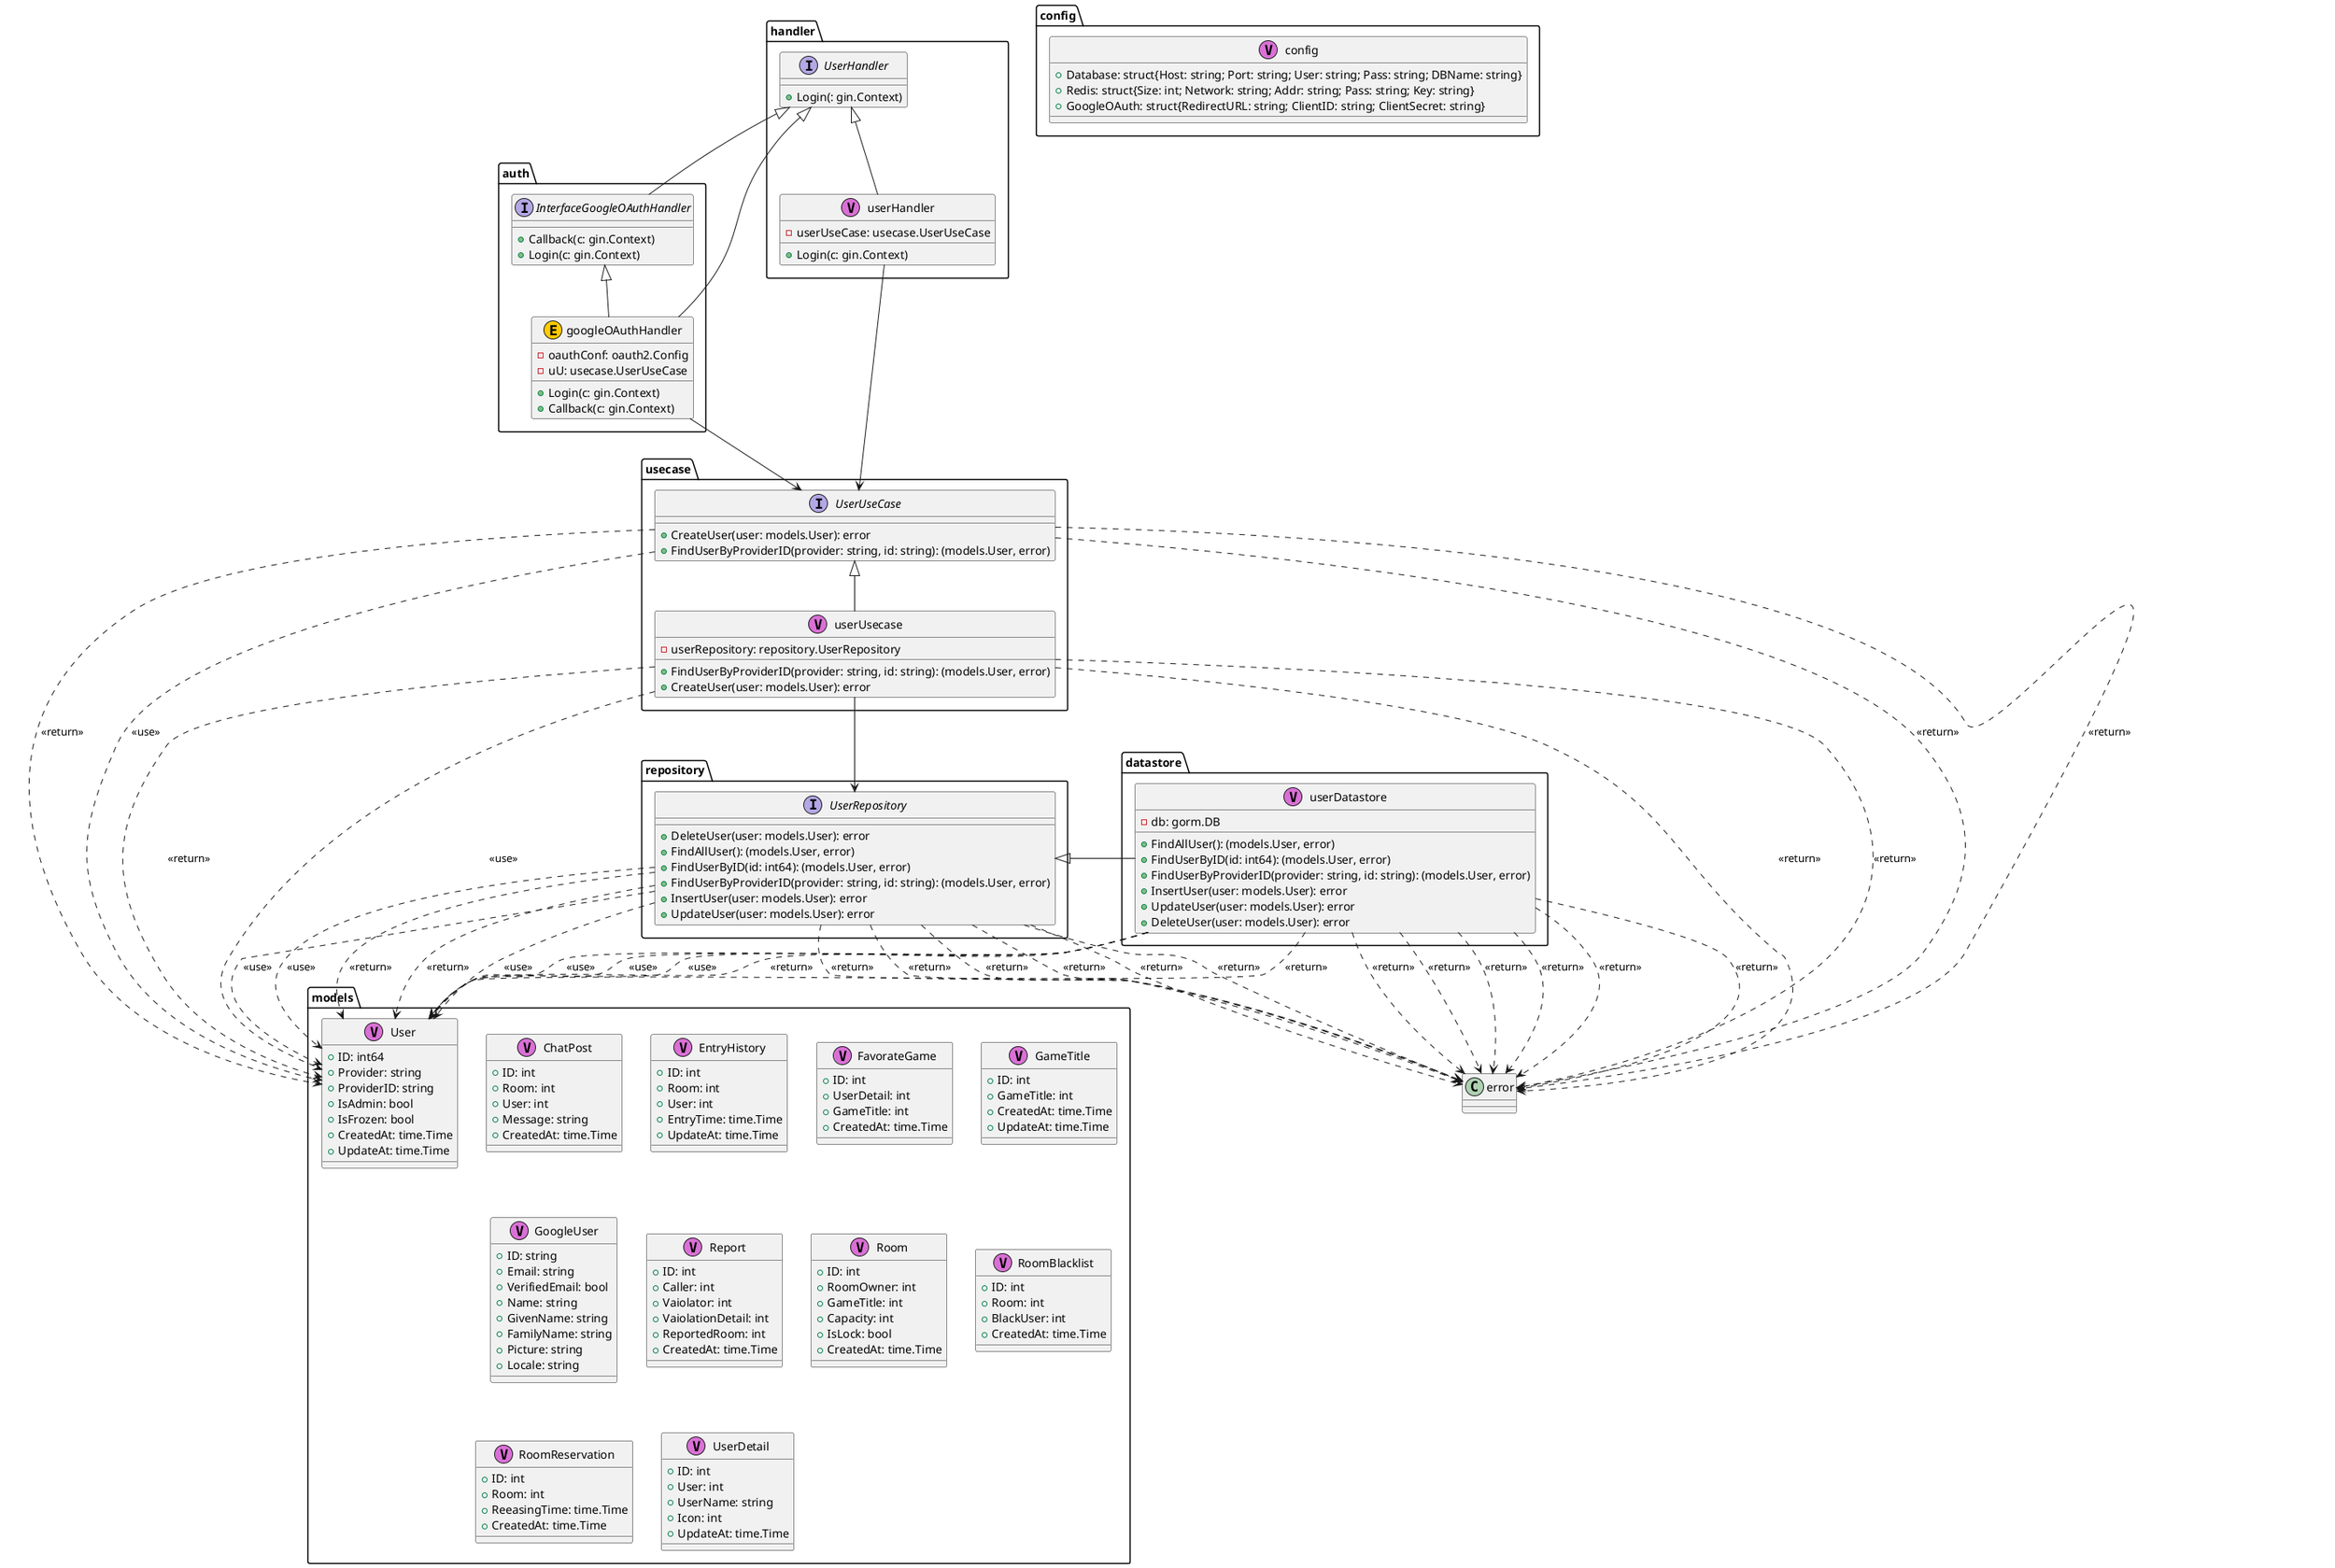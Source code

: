 @startuml

package "models" {
	class "ChatPost" as models.ChatPost <<V,Orchid>> {
		+ID: int
		+Room: int
		+User: int
		+Message: string
		+CreatedAt: time.Time
	}
}



package "models" {
	class "EntryHistory" as models.EntryHistory <<V,Orchid>> {
		+ID: int
		+Room: int
		+User: int
		+EntryTime: time.Time
		+UpdateAt: time.Time
	}
}



package "models" {
	class "FavorateGame" as models.FavorateGame <<V,Orchid>> {
		+ID: int
		+UserDetail: int
		+GameTitle: int
		+CreatedAt: time.Time
	}
}



package "models" {
	class "GameTitle" as models.GameTitle <<V,Orchid>> {
		+ID: int
		+GameTitle: int
		+CreatedAt: time.Time
		+UpdateAt: time.Time
	}
}



package "models" {
	class "GoogleUser" as models.GoogleUser <<V,Orchid>> {
		+ID: string
		+Email: string
		+VerifiedEmail: bool
		+Name: string
		+GivenName: string
		+FamilyName: string
		+Picture: string
		+Locale: string
	}
}



package "models" {
	class "Report" as models.Report <<V,Orchid>> {
		+ID: int
		+Caller: int
		+Vaiolator: int
		+VaiolationDetail: int
		+ReportedRoom: int
		+CreatedAt: time.Time
	}
}



package "models" {
	class "Room" as models.Room <<V,Orchid>> {
		+ID: int
		+RoomOwner: int
		+GameTitle: int
		+Capacity: int
		+IsLock: bool
		+CreatedAt: time.Time
	}
}



package "models" {
	class "RoomBlacklist" as models.RoomBlacklist <<V,Orchid>> {
		+ID: int
		+Room: int
		+BlackUser: int
		+CreatedAt: time.Time
	}
}



package "models" {
	class "RoomReservation" as models.RoomReservation <<V,Orchid>> {
		+ID: int
		+Room: int
		+ReeasingTime: time.Time
		+CreatedAt: time.Time
	}
}



package "models" {
	class "User" as models.User <<V,Orchid>> {
		+ID: int64
		+Provider: string
		+ProviderID: string
		+IsAdmin: bool
		+IsFrozen: bool
		+CreatedAt: time.Time
		+UpdateAt: time.Time
	}
}



package "models" {
	class "UserDetail" as models.UserDetail <<V,Orchid>> {
		+ID: int
		+User: int
		+UserName: string
		+Icon: int
		+UpdateAt: time.Time
	}
}



package "repository" {
	interface "UserRepository" as repository.UserRepository {
		+DeleteUser(user: models.User): error
		+FindAllUser(): (models.User, error)
		+FindUserByID(id: int64): (models.User, error)
		+FindUserByProviderID(provider: string, id: string): (models.User, error)
		+InsertUser(user: models.User): error
		+UpdateUser(user: models.User): error
	}
}


	repository.UserRepository ..> models.User : <<use>> 
	repository.UserRepository ..> error : <<return>> 
	repository.UserRepository ..> error : <<return>> 
	repository.UserRepository ..> models.User : <<return>> 
	repository.UserRepository ..> error : <<return>> 
	repository.UserRepository ..> models.User : <<return>> 
	repository.UserRepository ..> error : <<return>> 
	repository.UserRepository ..> models.User : <<use>> 
	repository.UserRepository ..> error : <<return>> 
	repository.UserRepository ..> models.User : <<use>> 
	repository.UserRepository ..> error : <<return>> 

package "auth" {
	interface "InterfaceGoogleOAuthHandler" as auth.InterfaceGoogleOAuthHandler {
		+Callback(c: gin.Context)
		+Login(c: gin.Context)
	}
}



package "auth" {
	class "googleOAuthHandler" as auth.googleOAuthHandler <<E,#FFCC00>> {
		-oauthConf: oauth2.Config
		-uU: usecase.UserUseCase
		+Login(c: gin.Context)
		+Callback(c: gin.Context)
	}
}

	auth.googleOAuthHandler --> usecase.UserUseCase


package "handler" {
	interface "UserHandler" as handler.UserHandler {
		+Login(: gin.Context)
	}
}



package "handler" {
	class "userHandler" as handler.userHandler <<V,Orchid>> {
		-userUseCase: usecase.UserUseCase
		+Login(c: gin.Context)
	}
}

	handler.userHandler --> usecase.UserUseCase


package "usecase" {
	interface "UserUseCase" as usecase.UserUseCase {
		+CreateUser(user: models.User): error
		+FindUserByProviderID(provider: string, id: string): (models.User, error)
	}
}


	usecase.UserUseCase ..> models.User : <<use>> 
	usecase.UserUseCase ..> error : <<return>> 
	usecase.UserUseCase ..> models.User : <<return>> 
	usecase.UserUseCase ..> error : <<return>> 

package "usecase" {
	class "userUsecase" as usecase.userUsecase <<V,Orchid>> {
		-userRepository: repository.UserRepository
		+FindUserByProviderID(provider: string, id: string): (models.User, error)
		+CreateUser(user: models.User): error
	}
}

	usecase.userUsecase --> repository.UserRepository

	usecase.userUsecase ..> models.User : <<return>> 
	usecase.userUsecase ..> error : <<return>> 
	usecase.userUsecase ..> models.User : <<use>> 
	usecase.userUsecase ..> error : <<return>> 

package "config" {
	class "config" as config.config <<V,Orchid>> {
		+Database: struct{Host: string; Port: string; User: string; Pass: string; DBName: string}
		+Redis: struct{Size: int; Network: string; Addr: string; Pass: string; Key: string}
		+GoogleOAuth: struct{RedirectURL: string; ClientID: string; ClientSecret: string}
	}
}



package "datastore" {
	class "userDatastore" as datastore.userDatastore <<V,Orchid>> {
		-db: gorm.DB
		+FindAllUser(): (models.User, error)
		+FindUserByID(id: int64): (models.User, error)
		+FindUserByProviderID(provider: string, id: string): (models.User, error)
		+InsertUser(user: models.User): error
		+UpdateUser(user: models.User): error
		+DeleteUser(user: models.User): error
	}
}


	datastore.userDatastore ..> error : <<return>> 
	datastore.userDatastore ..> models.User : <<return>> 
	datastore.userDatastore ..> error : <<return>> 
	datastore.userDatastore ..> models.User : <<return>> 
	datastore.userDatastore ..> error : <<return>> 
	datastore.userDatastore ..> models.User : <<use>> 
	datastore.userDatastore ..> error : <<return>> 
	datastore.userDatastore ..> models.User : <<use>> 
	datastore.userDatastore ..> error : <<return>> 
	datastore.userDatastore ..> models.User : <<use>> 
	datastore.userDatastore ..> error : <<return>> 

	auth.InterfaceGoogleOAuthHandler -up-|> handler.UserHandler
	auth.googleOAuthHandler -up-|> auth.InterfaceGoogleOAuthHandler
	auth.googleOAuthHandler -up-|> handler.UserHandler
	handler.userHandler -up-|> handler.UserHandler
	usecase.userUsecase -up-|> usecase.UserUseCase
	datastore.userDatastore -up-|> repository.UserRepository


@enduml
